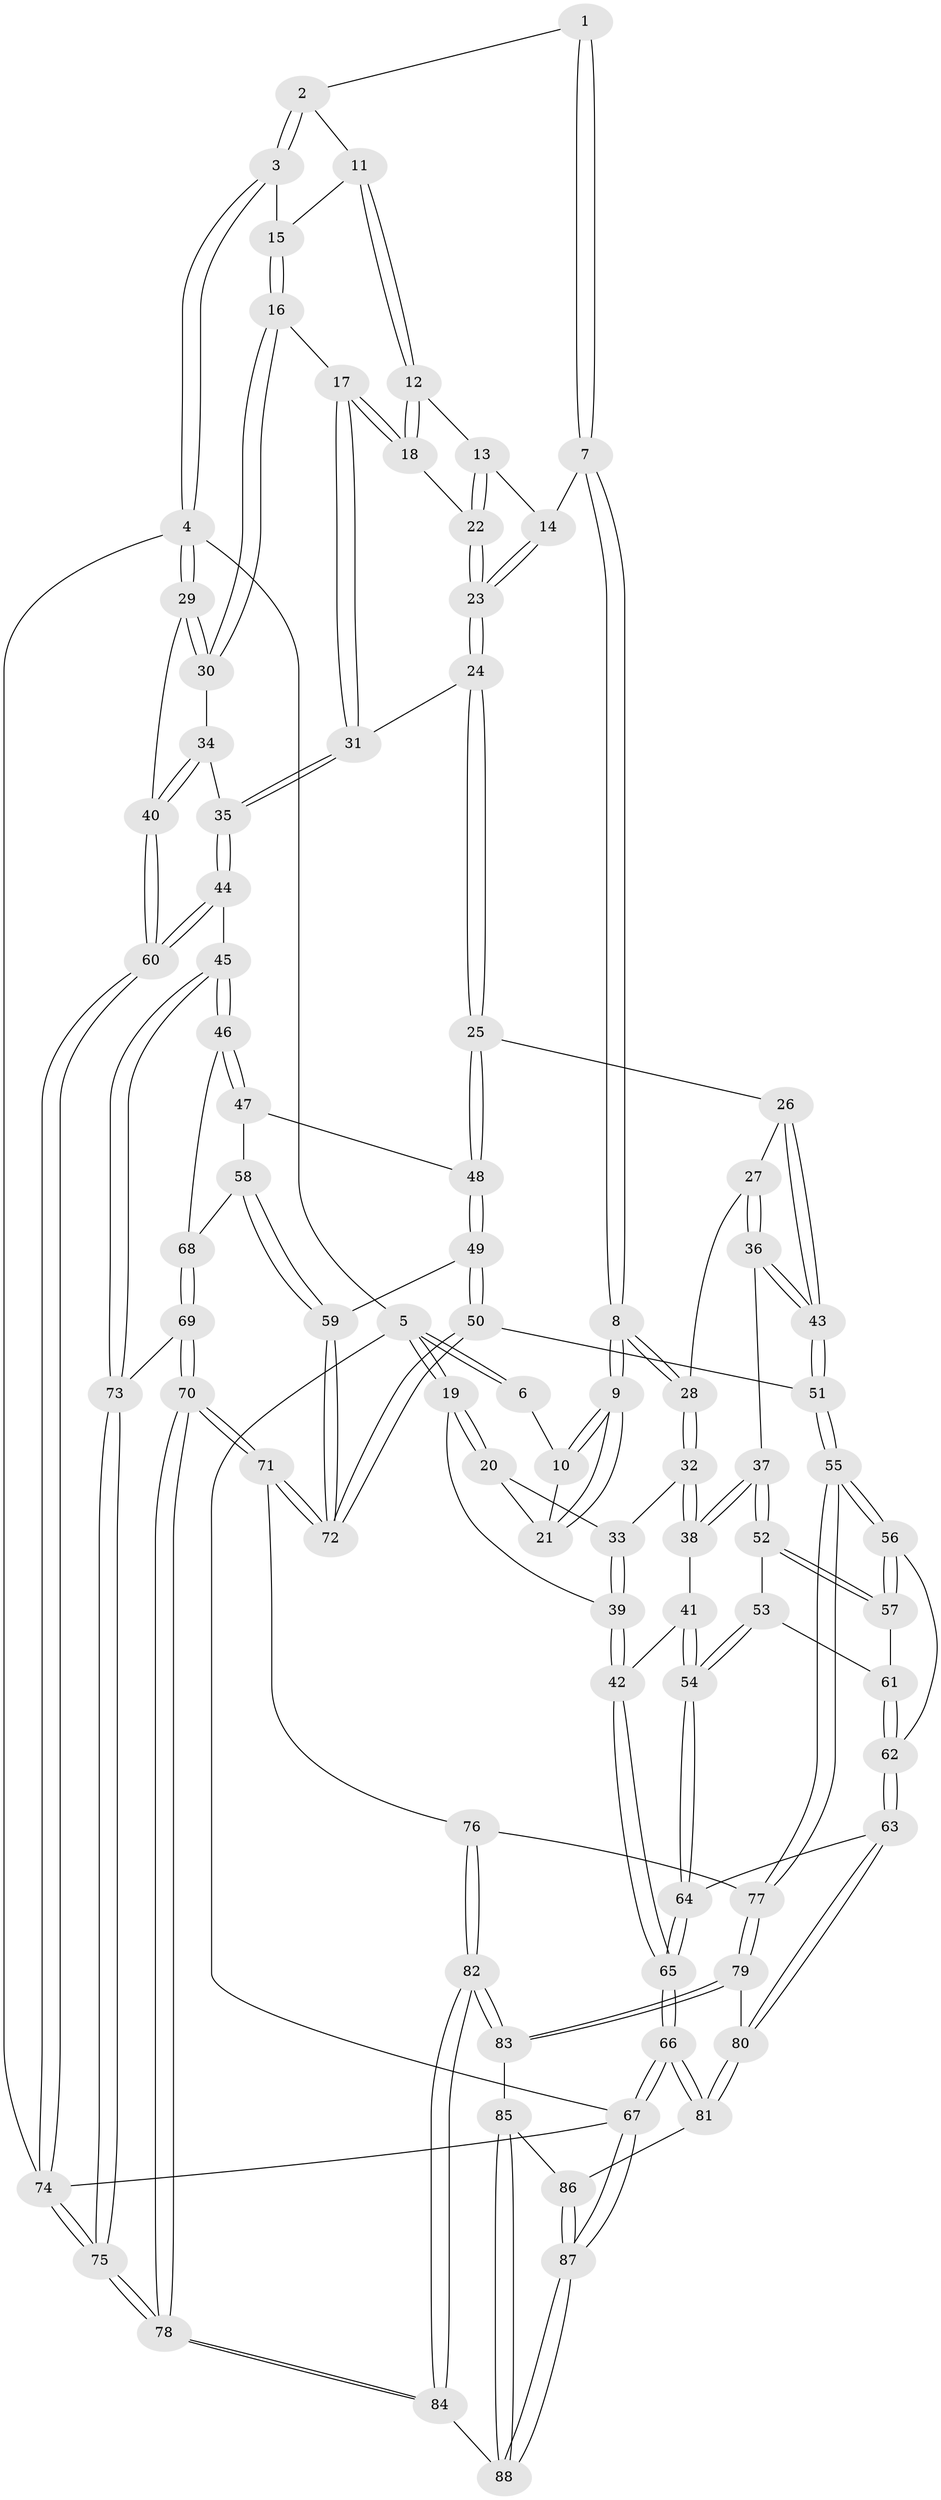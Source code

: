 // coarse degree distribution, {3: 0.23076923076923078, 6: 0.07692307692307693, 2: 0.038461538461538464, 4: 0.2692307692307692, 5: 0.38461538461538464}
// Generated by graph-tools (version 1.1) at 2025/21/03/04/25 18:21:32]
// undirected, 88 vertices, 217 edges
graph export_dot {
graph [start="1"]
  node [color=gray90,style=filled];
  1 [pos="+0.3745834299017157+0"];
  2 [pos="+0.4808273798425062+0"];
  3 [pos="+1+0"];
  4 [pos="+1+0"];
  5 [pos="+0+0"];
  6 [pos="+0.25087784490786597+0"];
  7 [pos="+0.43277586093265746+0.09873631863403495"];
  8 [pos="+0.36917269417293685+0.2714079863378266"];
  9 [pos="+0.3418307699051221+0.25516821896775127"];
  10 [pos="+0.188179036872179+0.05598146668728548"];
  11 [pos="+0.6857412790031465+0.09883132432735682"];
  12 [pos="+0.675921482583321+0.11876665804223666"];
  13 [pos="+0.5146439092322183+0.13628392849180584"];
  14 [pos="+0.49017556785315797+0.13236646577074268"];
  15 [pos="+0.8235702016137034+0.061155012312657395"];
  16 [pos="+0.8455714345195354+0.26798031253557714"];
  17 [pos="+0.8197654674977386+0.27997775675276004"];
  18 [pos="+0.6721690703317001+0.21233842492384666"];
  19 [pos="+0+0.12593773556270393"];
  20 [pos="+0.12689945720189078+0.19128404594939752"];
  21 [pos="+0.13964065007117135+0.17650480664647614"];
  22 [pos="+0.6477730699418003+0.23028021227657267"];
  23 [pos="+0.5829985253753786+0.31347974839564663"];
  24 [pos="+0.5554621008000278+0.39898824594082477"];
  25 [pos="+0.5553805702996263+0.3990520962617957"];
  26 [pos="+0.5455554307123904+0.39662642240517676"];
  27 [pos="+0.37411478265891396+0.2839432438466316"];
  28 [pos="+0.3696866981648486+0.27886638240016587"];
  29 [pos="+1+0.22227322211073722"];
  30 [pos="+0.9076094139838397+0.2823717268578817"];
  31 [pos="+0.7499313318032117+0.3936502357026995"];
  32 [pos="+0.1714560645914862+0.38226497458197956"];
  33 [pos="+0.1324423629892218+0.33773803949429776"];
  34 [pos="+0.9105452214531778+0.450881049854172"];
  35 [pos="+0.8253240756020888+0.5283568489595918"];
  36 [pos="+0.3269471300187195+0.49972684198736256"];
  37 [pos="+0.18495722115201382+0.46323021880591014"];
  38 [pos="+0.17739332303300928+0.4489250292703244"];
  39 [pos="+0+0.3683943254686377"];
  40 [pos="+1+0.4632732501213329"];
  41 [pos="+0.037192852180134926+0.4841175262807887"];
  42 [pos="+0+0.39373632367178013"];
  43 [pos="+0.3342427582518568+0.5050702067167151"];
  44 [pos="+0.8220564955406265+0.5798925663275125"];
  45 [pos="+0.8036519184716873+0.5953751706518833"];
  46 [pos="+0.7459636676555615+0.5831389348105892"];
  47 [pos="+0.5749849132895156+0.5095620925938622"];
  48 [pos="+0.5654614780224128+0.5021016662097533"];
  49 [pos="+0.49362347851918364+0.5960417777901066"];
  50 [pos="+0.4116425925599479+0.6645225328404761"];
  51 [pos="+0.3928031026766847+0.6675779626556049"];
  52 [pos="+0.16650686990272376+0.5500621858747067"];
  53 [pos="+0.12875041701391873+0.5809788638434924"];
  54 [pos="+0.029937824015651853+0.6494926024044541"];
  55 [pos="+0.3383971175787198+0.7194028120421375"];
  56 [pos="+0.28605588177670654+0.7032152203170443"];
  57 [pos="+0.24061728646601221+0.6501553576014498"];
  58 [pos="+0.624183569964171+0.6450379286427246"];
  59 [pos="+0.5916465253661007+0.6656032867879735"];
  60 [pos="+1+0.6899383205982605"];
  61 [pos="+0.15805730384660197+0.6593305483524684"];
  62 [pos="+0.11411235177713946+0.7478787835293176"];
  63 [pos="+0.07524374213520747+0.7611775718530535"];
  64 [pos="+0+0.7236075111694014"];
  65 [pos="+0+0.7651139294026565"];
  66 [pos="+0+1"];
  67 [pos="+0+1"];
  68 [pos="+0.6269990935195878+0.6462027805576176"];
  69 [pos="+0.6961196409552194+0.7418393598228079"];
  70 [pos="+0.6473445542043647+0.8187961786336277"];
  71 [pos="+0.6064657701732615+0.8128192497954645"];
  72 [pos="+0.5685500102191231+0.7666447663432555"];
  73 [pos="+0.7807783866581128+0.671059226836034"];
  74 [pos="+1+1"];
  75 [pos="+1+1"];
  76 [pos="+0.5605910126761138+0.8459729881093789"];
  77 [pos="+0.33814277468937476+0.765289564496904"];
  78 [pos="+1+1"];
  79 [pos="+0.33055206669292775+0.8275832451071248"];
  80 [pos="+0.15484146553101374+0.8701933145509211"];
  81 [pos="+0.14895806134314982+0.9047418925578147"];
  82 [pos="+0.41897855888960817+0.9917343504564536"];
  83 [pos="+0.35940622736870714+0.9077235257540359"];
  84 [pos="+0.4467685166758409+1"];
  85 [pos="+0.21146613278607945+0.9585153596812765"];
  86 [pos="+0.15142085542865602+0.9100154735517046"];
  87 [pos="+0.07455645919771657+1"];
  88 [pos="+0.21134883988965922+1"];
  1 -- 2;
  1 -- 7;
  1 -- 7;
  2 -- 3;
  2 -- 3;
  2 -- 11;
  3 -- 4;
  3 -- 4;
  3 -- 15;
  4 -- 5;
  4 -- 29;
  4 -- 29;
  4 -- 74;
  5 -- 6;
  5 -- 6;
  5 -- 19;
  5 -- 19;
  5 -- 67;
  6 -- 10;
  7 -- 8;
  7 -- 8;
  7 -- 14;
  8 -- 9;
  8 -- 9;
  8 -- 28;
  8 -- 28;
  9 -- 10;
  9 -- 10;
  9 -- 21;
  9 -- 21;
  10 -- 21;
  11 -- 12;
  11 -- 12;
  11 -- 15;
  12 -- 13;
  12 -- 18;
  12 -- 18;
  13 -- 14;
  13 -- 22;
  13 -- 22;
  14 -- 23;
  14 -- 23;
  15 -- 16;
  15 -- 16;
  16 -- 17;
  16 -- 30;
  16 -- 30;
  17 -- 18;
  17 -- 18;
  17 -- 31;
  17 -- 31;
  18 -- 22;
  19 -- 20;
  19 -- 20;
  19 -- 39;
  20 -- 21;
  20 -- 33;
  22 -- 23;
  22 -- 23;
  23 -- 24;
  23 -- 24;
  24 -- 25;
  24 -- 25;
  24 -- 31;
  25 -- 26;
  25 -- 48;
  25 -- 48;
  26 -- 27;
  26 -- 43;
  26 -- 43;
  27 -- 28;
  27 -- 36;
  27 -- 36;
  28 -- 32;
  28 -- 32;
  29 -- 30;
  29 -- 30;
  29 -- 40;
  30 -- 34;
  31 -- 35;
  31 -- 35;
  32 -- 33;
  32 -- 38;
  32 -- 38;
  33 -- 39;
  33 -- 39;
  34 -- 35;
  34 -- 40;
  34 -- 40;
  35 -- 44;
  35 -- 44;
  36 -- 37;
  36 -- 43;
  36 -- 43;
  37 -- 38;
  37 -- 38;
  37 -- 52;
  37 -- 52;
  38 -- 41;
  39 -- 42;
  39 -- 42;
  40 -- 60;
  40 -- 60;
  41 -- 42;
  41 -- 54;
  41 -- 54;
  42 -- 65;
  42 -- 65;
  43 -- 51;
  43 -- 51;
  44 -- 45;
  44 -- 60;
  44 -- 60;
  45 -- 46;
  45 -- 46;
  45 -- 73;
  45 -- 73;
  46 -- 47;
  46 -- 47;
  46 -- 68;
  47 -- 48;
  47 -- 58;
  48 -- 49;
  48 -- 49;
  49 -- 50;
  49 -- 50;
  49 -- 59;
  50 -- 51;
  50 -- 72;
  50 -- 72;
  51 -- 55;
  51 -- 55;
  52 -- 53;
  52 -- 57;
  52 -- 57;
  53 -- 54;
  53 -- 54;
  53 -- 61;
  54 -- 64;
  54 -- 64;
  55 -- 56;
  55 -- 56;
  55 -- 77;
  55 -- 77;
  56 -- 57;
  56 -- 57;
  56 -- 62;
  57 -- 61;
  58 -- 59;
  58 -- 59;
  58 -- 68;
  59 -- 72;
  59 -- 72;
  60 -- 74;
  60 -- 74;
  61 -- 62;
  61 -- 62;
  62 -- 63;
  62 -- 63;
  63 -- 64;
  63 -- 80;
  63 -- 80;
  64 -- 65;
  64 -- 65;
  65 -- 66;
  65 -- 66;
  66 -- 67;
  66 -- 67;
  66 -- 81;
  66 -- 81;
  67 -- 87;
  67 -- 87;
  67 -- 74;
  68 -- 69;
  68 -- 69;
  69 -- 70;
  69 -- 70;
  69 -- 73;
  70 -- 71;
  70 -- 71;
  70 -- 78;
  70 -- 78;
  71 -- 72;
  71 -- 72;
  71 -- 76;
  73 -- 75;
  73 -- 75;
  74 -- 75;
  74 -- 75;
  75 -- 78;
  75 -- 78;
  76 -- 77;
  76 -- 82;
  76 -- 82;
  77 -- 79;
  77 -- 79;
  78 -- 84;
  78 -- 84;
  79 -- 80;
  79 -- 83;
  79 -- 83;
  80 -- 81;
  80 -- 81;
  81 -- 86;
  82 -- 83;
  82 -- 83;
  82 -- 84;
  82 -- 84;
  83 -- 85;
  84 -- 88;
  85 -- 86;
  85 -- 88;
  85 -- 88;
  86 -- 87;
  86 -- 87;
  87 -- 88;
  87 -- 88;
}
